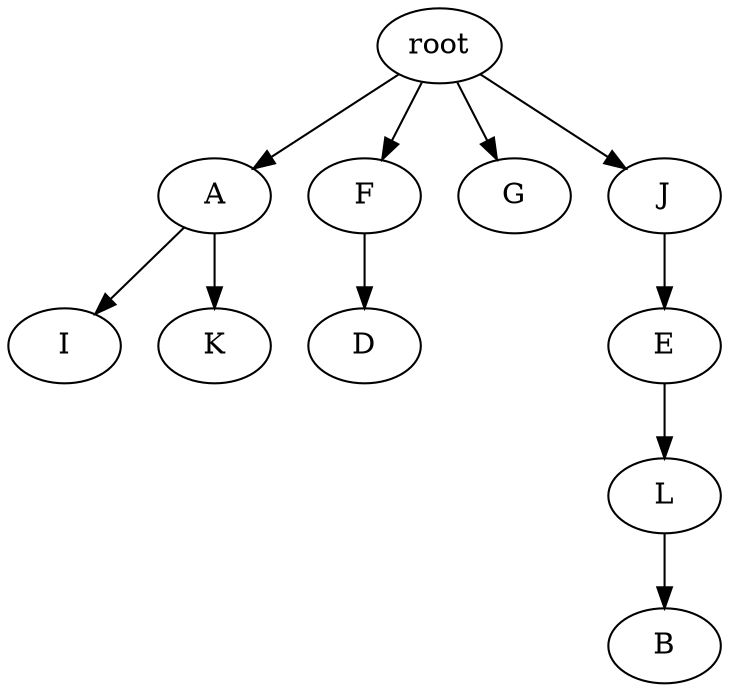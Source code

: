 strict digraph G {
	graph [name=G];
	0	 [label=root];
	4	 [label=A];
	0 -> 4;
	3	 [label=F];
	0 -> 3;
	1	 [label=G];
	0 -> 1;
	5	 [label=J];
	0 -> 5;
	7	 [label=I];
	4 -> 7;
	8	 [label=K];
	4 -> 8;
	12	 [label=B];
	10	 [label=E];
	11	 [label=L];
	10 -> 11;
	6	 [label=D];
	3 -> 6;
	5 -> 10;
	11 -> 12;
}
